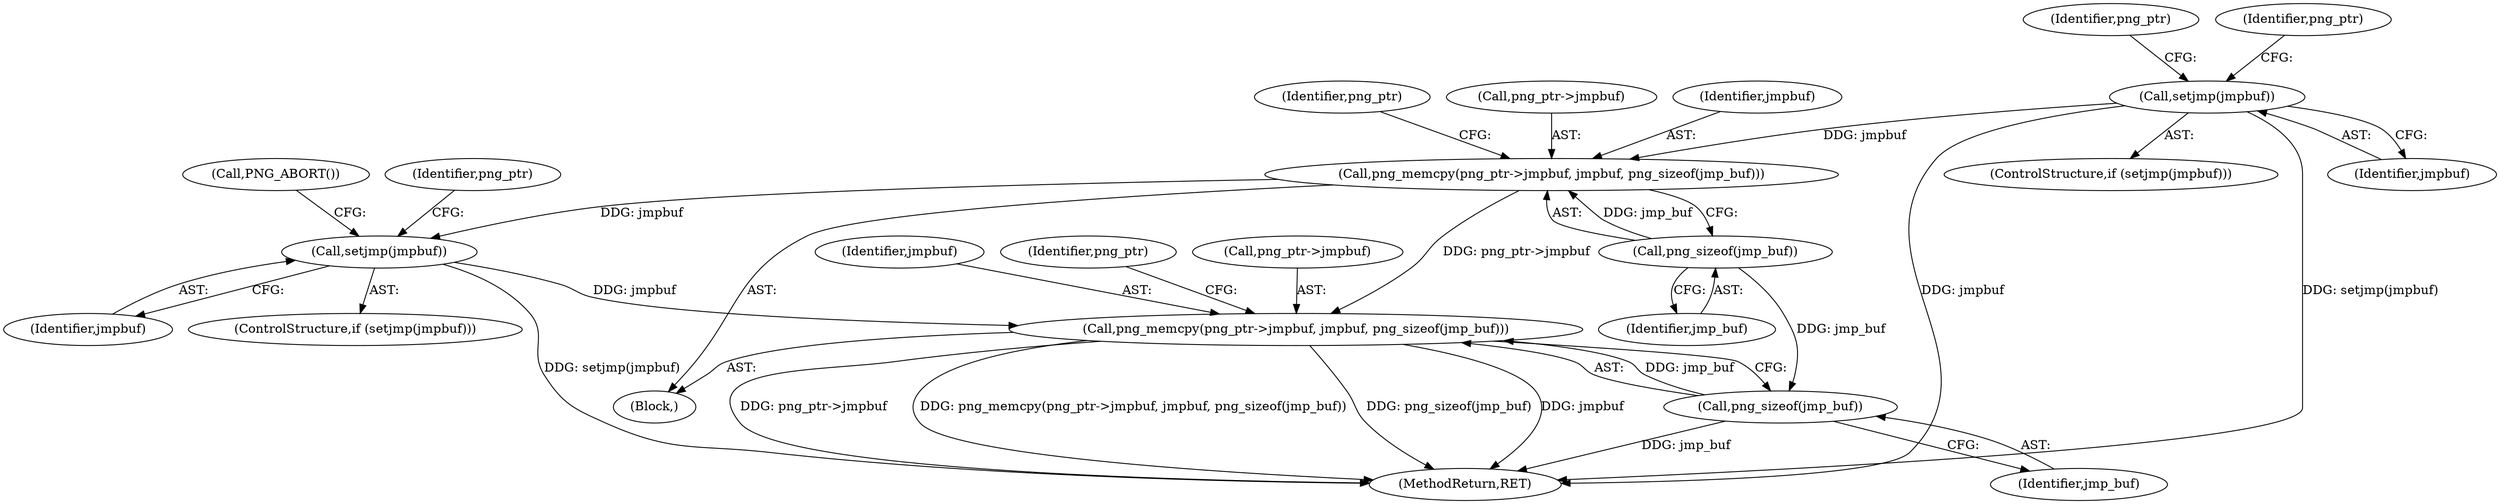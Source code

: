 digraph "0_Chrome_7f3d85b096f66870a15b37c2f40b219b2e292693_24@API" {
"1000350" [label="(Call,png_memcpy(png_ptr->jmpbuf, jmpbuf, png_sizeof(jmp_buf)))"];
"1000173" [label="(Call,png_memcpy(png_ptr->jmpbuf, jmpbuf, png_sizeof(jmp_buf)))"];
"1000148" [label="(Call,setjmp(jmpbuf))"];
"1000178" [label="(Call,png_sizeof(jmp_buf))"];
"1000347" [label="(Call,setjmp(jmpbuf))"];
"1000355" [label="(Call,png_sizeof(jmp_buf))"];
"1000354" [label="(Identifier,jmpbuf)"];
"1000352" [label="(Identifier,png_ptr)"];
"1000175" [label="(Identifier,png_ptr)"];
"1000177" [label="(Identifier,jmpbuf)"];
"1000179" [label="(Identifier,jmp_buf)"];
"1000148" [label="(Call,setjmp(jmpbuf))"];
"1000358" [label="(Identifier,png_ptr)"];
"1000181" [label="(Identifier,png_ptr)"];
"1000348" [label="(Identifier,jmpbuf)"];
"1000174" [label="(Call,png_ptr->jmpbuf)"];
"1000149" [label="(Identifier,jmpbuf)"];
"1000350" [label="(Call,png_memcpy(png_ptr->jmpbuf, jmpbuf, png_sizeof(jmp_buf)))"];
"1000178" [label="(Call,png_sizeof(jmp_buf))"];
"1000359" [label="(MethodReturn,RET)"];
"1000346" [label="(ControlStructure,if (setjmp(jmpbuf)))"];
"1000349" [label="(Call,PNG_ABORT())"];
"1000173" [label="(Call,png_memcpy(png_ptr->jmpbuf, jmpbuf, png_sizeof(jmp_buf)))"];
"1000112" [label="(Block,)"];
"1000347" [label="(Call,setjmp(jmpbuf))"];
"1000147" [label="(ControlStructure,if (setjmp(jmpbuf)))"];
"1000355" [label="(Call,png_sizeof(jmp_buf))"];
"1000356" [label="(Identifier,jmp_buf)"];
"1000152" [label="(Identifier,png_ptr)"];
"1000351" [label="(Call,png_ptr->jmpbuf)"];
"1000350" -> "1000112"  [label="AST: "];
"1000350" -> "1000355"  [label="CFG: "];
"1000351" -> "1000350"  [label="AST: "];
"1000354" -> "1000350"  [label="AST: "];
"1000355" -> "1000350"  [label="AST: "];
"1000358" -> "1000350"  [label="CFG: "];
"1000350" -> "1000359"  [label="DDG: png_ptr->jmpbuf"];
"1000350" -> "1000359"  [label="DDG: png_memcpy(png_ptr->jmpbuf, jmpbuf, png_sizeof(jmp_buf))"];
"1000350" -> "1000359"  [label="DDG: jmpbuf"];
"1000350" -> "1000359"  [label="DDG: png_sizeof(jmp_buf)"];
"1000173" -> "1000350"  [label="DDG: png_ptr->jmpbuf"];
"1000347" -> "1000350"  [label="DDG: jmpbuf"];
"1000355" -> "1000350"  [label="DDG: jmp_buf"];
"1000173" -> "1000112"  [label="AST: "];
"1000173" -> "1000178"  [label="CFG: "];
"1000174" -> "1000173"  [label="AST: "];
"1000177" -> "1000173"  [label="AST: "];
"1000178" -> "1000173"  [label="AST: "];
"1000181" -> "1000173"  [label="CFG: "];
"1000148" -> "1000173"  [label="DDG: jmpbuf"];
"1000178" -> "1000173"  [label="DDG: jmp_buf"];
"1000173" -> "1000347"  [label="DDG: jmpbuf"];
"1000148" -> "1000147"  [label="AST: "];
"1000148" -> "1000149"  [label="CFG: "];
"1000149" -> "1000148"  [label="AST: "];
"1000152" -> "1000148"  [label="CFG: "];
"1000175" -> "1000148"  [label="CFG: "];
"1000148" -> "1000359"  [label="DDG: jmpbuf"];
"1000148" -> "1000359"  [label="DDG: setjmp(jmpbuf)"];
"1000178" -> "1000179"  [label="CFG: "];
"1000179" -> "1000178"  [label="AST: "];
"1000178" -> "1000355"  [label="DDG: jmp_buf"];
"1000347" -> "1000346"  [label="AST: "];
"1000347" -> "1000348"  [label="CFG: "];
"1000348" -> "1000347"  [label="AST: "];
"1000349" -> "1000347"  [label="CFG: "];
"1000352" -> "1000347"  [label="CFG: "];
"1000347" -> "1000359"  [label="DDG: setjmp(jmpbuf)"];
"1000355" -> "1000356"  [label="CFG: "];
"1000356" -> "1000355"  [label="AST: "];
"1000355" -> "1000359"  [label="DDG: jmp_buf"];
}
